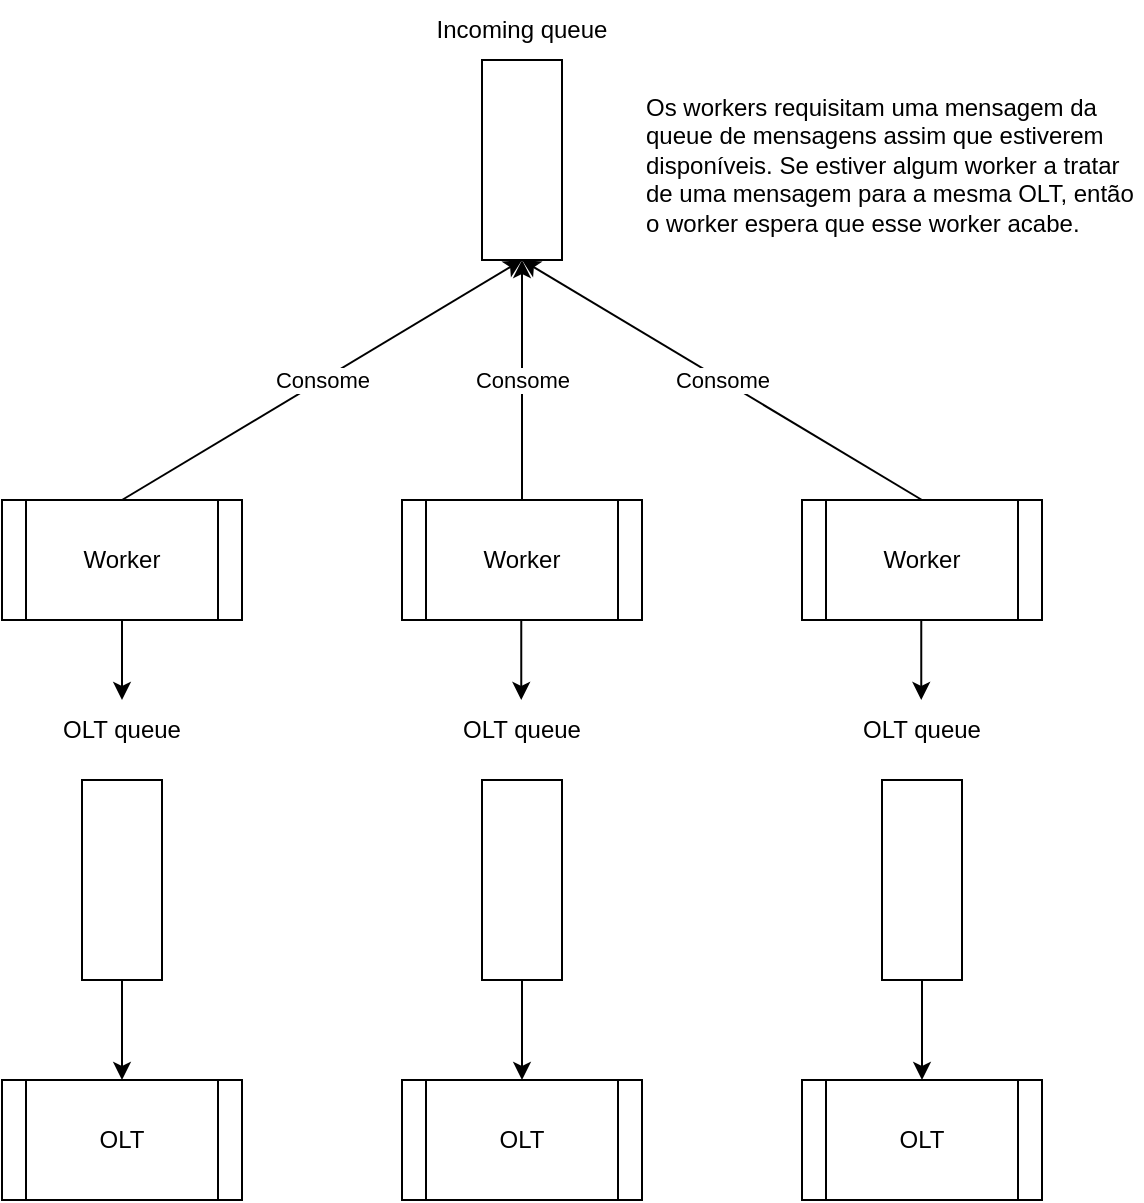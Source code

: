 <mxfile version="17.1.0" type="device"><diagram id="RxMCTkEtr4Gb0F4VX_uW" name="Page-1"><mxGraphModel dx="1577" dy="792" grid="1" gridSize="10" guides="1" tooltips="1" connect="1" arrows="1" fold="1" page="1" pageScale="1" pageWidth="850" pageHeight="1100" math="0" shadow="0"><root><mxCell id="0"/><mxCell id="1" parent="0"/><mxCell id="pBxJPHg_Bl4hU6Nc4o2A-1" value="" style="rounded=0;whiteSpace=wrap;html=1;" parent="1" vertex="1"><mxGeometry x="380" y="80" width="40" height="100" as="geometry"/></mxCell><mxCell id="pBxJPHg_Bl4hU6Nc4o2A-2" value="Incoming queue" style="text;html=1;strokeColor=none;fillColor=none;align=center;verticalAlign=middle;whiteSpace=wrap;rounded=0;" parent="1" vertex="1"><mxGeometry x="350" y="50" width="100" height="30" as="geometry"/></mxCell><mxCell id="pBxJPHg_Bl4hU6Nc4o2A-5" value="Worker" style="shape=process;whiteSpace=wrap;html=1;backgroundOutline=1;" parent="1" vertex="1"><mxGeometry x="140" y="300" width="120" height="60" as="geometry"/></mxCell><mxCell id="pBxJPHg_Bl4hU6Nc4o2A-10" value="Worker" style="shape=process;whiteSpace=wrap;html=1;backgroundOutline=1;" parent="1" vertex="1"><mxGeometry x="340" y="300" width="120" height="60" as="geometry"/></mxCell><mxCell id="pBxJPHg_Bl4hU6Nc4o2A-12" value="Worker" style="shape=process;whiteSpace=wrap;html=1;backgroundOutline=1;" parent="1" vertex="1"><mxGeometry x="540" y="300" width="120" height="60" as="geometry"/></mxCell><mxCell id="pBxJPHg_Bl4hU6Nc4o2A-24" value="OLT" style="shape=process;whiteSpace=wrap;html=1;backgroundOutline=1;" parent="1" vertex="1"><mxGeometry x="140" y="590" width="120" height="60" as="geometry"/></mxCell><mxCell id="pBxJPHg_Bl4hU6Nc4o2A-25" value="" style="rounded=0;whiteSpace=wrap;html=1;" parent="1" vertex="1"><mxGeometry x="180" y="440" width="40" height="100" as="geometry"/></mxCell><mxCell id="pBxJPHg_Bl4hU6Nc4o2A-26" value="OLT queue" style="text;html=1;strokeColor=none;fillColor=none;align=center;verticalAlign=middle;whiteSpace=wrap;rounded=0;" parent="1" vertex="1"><mxGeometry x="150" y="400" width="100" height="30" as="geometry"/></mxCell><mxCell id="pBxJPHg_Bl4hU6Nc4o2A-27" value="" style="endArrow=classic;html=1;rounded=0;exitX=0.5;exitY=1;exitDx=0;exitDy=0;entryX=0.5;entryY=0;entryDx=0;entryDy=0;" parent="1" source="pBxJPHg_Bl4hU6Nc4o2A-25" target="pBxJPHg_Bl4hU6Nc4o2A-24" edge="1"><mxGeometry width="50" height="50" relative="1" as="geometry"><mxPoint x="380" y="590" as="sourcePoint"/><mxPoint x="430" y="540" as="targetPoint"/></mxGeometry></mxCell><mxCell id="pBxJPHg_Bl4hU6Nc4o2A-28" value="OLT" style="shape=process;whiteSpace=wrap;html=1;backgroundOutline=1;" parent="1" vertex="1"><mxGeometry x="340" y="590" width="120" height="60" as="geometry"/></mxCell><mxCell id="pBxJPHg_Bl4hU6Nc4o2A-29" value="" style="rounded=0;whiteSpace=wrap;html=1;" parent="1" vertex="1"><mxGeometry x="380" y="440" width="40" height="100" as="geometry"/></mxCell><mxCell id="pBxJPHg_Bl4hU6Nc4o2A-30" value="OLT queue" style="text;html=1;strokeColor=none;fillColor=none;align=center;verticalAlign=middle;whiteSpace=wrap;rounded=0;" parent="1" vertex="1"><mxGeometry x="350" y="400" width="100" height="30" as="geometry"/></mxCell><mxCell id="pBxJPHg_Bl4hU6Nc4o2A-31" value="" style="endArrow=classic;html=1;rounded=0;exitX=0.5;exitY=1;exitDx=0;exitDy=0;entryX=0.5;entryY=0;entryDx=0;entryDy=0;" parent="1" source="pBxJPHg_Bl4hU6Nc4o2A-29" target="pBxJPHg_Bl4hU6Nc4o2A-28" edge="1"><mxGeometry width="50" height="50" relative="1" as="geometry"><mxPoint x="580" y="590" as="sourcePoint"/><mxPoint x="630" y="540" as="targetPoint"/></mxGeometry></mxCell><mxCell id="pBxJPHg_Bl4hU6Nc4o2A-32" value="OLT" style="shape=process;whiteSpace=wrap;html=1;backgroundOutline=1;" parent="1" vertex="1"><mxGeometry x="540" y="590" width="120" height="60" as="geometry"/></mxCell><mxCell id="pBxJPHg_Bl4hU6Nc4o2A-33" value="" style="rounded=0;whiteSpace=wrap;html=1;" parent="1" vertex="1"><mxGeometry x="580" y="440" width="40" height="100" as="geometry"/></mxCell><mxCell id="pBxJPHg_Bl4hU6Nc4o2A-34" value="OLT queue" style="text;html=1;strokeColor=none;fillColor=none;align=center;verticalAlign=middle;whiteSpace=wrap;rounded=0;" parent="1" vertex="1"><mxGeometry x="550" y="400" width="100" height="30" as="geometry"/></mxCell><mxCell id="pBxJPHg_Bl4hU6Nc4o2A-35" value="" style="endArrow=classic;html=1;rounded=0;exitX=0.5;exitY=1;exitDx=0;exitDy=0;entryX=0.5;entryY=0;entryDx=0;entryDy=0;" parent="1" source="pBxJPHg_Bl4hU6Nc4o2A-33" target="pBxJPHg_Bl4hU6Nc4o2A-32" edge="1"><mxGeometry width="50" height="50" relative="1" as="geometry"><mxPoint x="780" y="590" as="sourcePoint"/><mxPoint x="830" y="540" as="targetPoint"/></mxGeometry></mxCell><mxCell id="pBxJPHg_Bl4hU6Nc4o2A-36" value="" style="endArrow=classic;html=1;rounded=0;exitX=0.5;exitY=1;exitDx=0;exitDy=0;" parent="1" source="pBxJPHg_Bl4hU6Nc4o2A-5" edge="1"><mxGeometry width="50" height="50" relative="1" as="geometry"><mxPoint x="140" y="590" as="sourcePoint"/><mxPoint x="200" y="400" as="targetPoint"/></mxGeometry></mxCell><mxCell id="pBxJPHg_Bl4hU6Nc4o2A-37" value="" style="endArrow=classic;html=1;rounded=0;exitX=0.5;exitY=1;exitDx=0;exitDy=0;" parent="1" edge="1"><mxGeometry width="50" height="50" relative="1" as="geometry"><mxPoint x="399.63" y="360" as="sourcePoint"/><mxPoint x="399.63" y="400" as="targetPoint"/></mxGeometry></mxCell><mxCell id="pBxJPHg_Bl4hU6Nc4o2A-38" value="" style="endArrow=classic;html=1;rounded=0;exitX=0.5;exitY=1;exitDx=0;exitDy=0;" parent="1" edge="1"><mxGeometry width="50" height="50" relative="1" as="geometry"><mxPoint x="599.63" y="360" as="sourcePoint"/><mxPoint x="599.63" y="400" as="targetPoint"/></mxGeometry></mxCell><mxCell id="odEnm8CpavAKflPA21e1-1" value="Os workers requisitam uma mensagem da queue de mensagens assim que estiverem disponíveis. Se estiver algum worker a tratar de uma mensagem para a mesma OLT, então o worker espera que esse worker acabe." style="text;html=1;strokeColor=none;fillColor=none;align=left;verticalAlign=top;whiteSpace=wrap;rounded=0;" parent="1" vertex="1"><mxGeometry x="460" y="90" width="250" height="80" as="geometry"/></mxCell><mxCell id="YKobKhrMvzR8hbnZSYAW-1" value="" style="endArrow=classic;html=1;rounded=0;exitX=0.5;exitY=0;exitDx=0;exitDy=0;entryX=0.5;entryY=1;entryDx=0;entryDy=0;" edge="1" parent="1" source="pBxJPHg_Bl4hU6Nc4o2A-5" target="pBxJPHg_Bl4hU6Nc4o2A-1"><mxGeometry relative="1" as="geometry"><mxPoint x="250" y="260" as="sourcePoint"/><mxPoint x="350" y="260" as="targetPoint"/></mxGeometry></mxCell><mxCell id="YKobKhrMvzR8hbnZSYAW-2" value="Consome" style="edgeLabel;resizable=0;html=1;align=center;verticalAlign=middle;" connectable="0" vertex="1" parent="YKobKhrMvzR8hbnZSYAW-1"><mxGeometry relative="1" as="geometry"/></mxCell><mxCell id="YKobKhrMvzR8hbnZSYAW-3" value="" style="endArrow=classic;html=1;rounded=0;exitX=0.5;exitY=0;exitDx=0;exitDy=0;" edge="1" parent="1" source="pBxJPHg_Bl4hU6Nc4o2A-10"><mxGeometry relative="1" as="geometry"><mxPoint x="230" y="320" as="sourcePoint"/><mxPoint x="400" y="180" as="targetPoint"/></mxGeometry></mxCell><mxCell id="YKobKhrMvzR8hbnZSYAW-4" value="Consome" style="edgeLabel;resizable=0;html=1;align=center;verticalAlign=middle;" connectable="0" vertex="1" parent="YKobKhrMvzR8hbnZSYAW-3"><mxGeometry relative="1" as="geometry"/></mxCell><mxCell id="YKobKhrMvzR8hbnZSYAW-5" value="" style="endArrow=classic;html=1;rounded=0;exitX=0.5;exitY=0;exitDx=0;exitDy=0;" edge="1" parent="1" source="pBxJPHg_Bl4hU6Nc4o2A-12"><mxGeometry relative="1" as="geometry"><mxPoint x="240" y="330" as="sourcePoint"/><mxPoint x="400" y="180" as="targetPoint"/></mxGeometry></mxCell><mxCell id="YKobKhrMvzR8hbnZSYAW-6" value="Consome" style="edgeLabel;resizable=0;html=1;align=center;verticalAlign=middle;" connectable="0" vertex="1" parent="YKobKhrMvzR8hbnZSYAW-5"><mxGeometry relative="1" as="geometry"/></mxCell></root></mxGraphModel></diagram></mxfile>